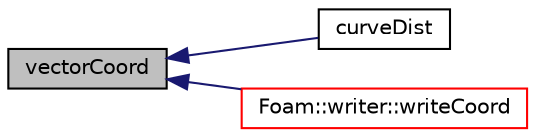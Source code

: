 digraph "vectorCoord"
{
  bgcolor="transparent";
  edge [fontname="Helvetica",fontsize="10",labelfontname="Helvetica",labelfontsize="10"];
  node [fontname="Helvetica",fontsize="10",shape=record];
  rankdir="LR";
  Node1 [label="vectorCoord",height=0.2,width=0.4,color="black", fillcolor="grey75", style="filled", fontcolor="black"];
  Node1 -> Node2 [dir="back",color="midnightblue",fontsize="10",style="solid",fontname="Helvetica"];
  Node2 [label="curveDist",height=0.2,width=0.4,color="black",URL="$a00405.html#a1788602ced1c9eaf180d99c88047bc02",tooltip="Cumulative distance. "];
  Node1 -> Node3 [dir="back",color="midnightblue",fontsize="10",style="solid",fontname="Helvetica"];
  Node3 [label="Foam::writer::writeCoord",height=0.2,width=0.4,color="red",URL="$a02989.html#a5487911e22a2ad9b33a348ec1a35922c"];
}
